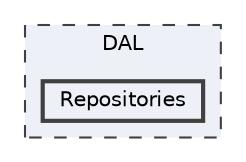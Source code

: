 digraph "DAL/Repositories"
{
 // LATEX_PDF_SIZE
  bgcolor="transparent";
  edge [fontname=Helvetica,fontsize=10,labelfontname=Helvetica,labelfontsize=10];
  node [fontname=Helvetica,fontsize=10,shape=box,height=0.2,width=0.4];
  compound=true
  subgraph clusterdir_07ab3e91f74d142607cbd8f2a36c5c68 {
    graph [ bgcolor="#edf0f7", pencolor="grey25", label="DAL", fontname=Helvetica,fontsize=10 style="filled,dashed", URL="dir_07ab3e91f74d142607cbd8f2a36c5c68.html",tooltip=""]
  dir_f15c2cf665e4c0705ef0bf668fbb97c8 [label="Repositories", fillcolor="#edf0f7", color="grey25", style="filled,bold", URL="dir_f15c2cf665e4c0705ef0bf668fbb97c8.html",tooltip=""];
  }
}
